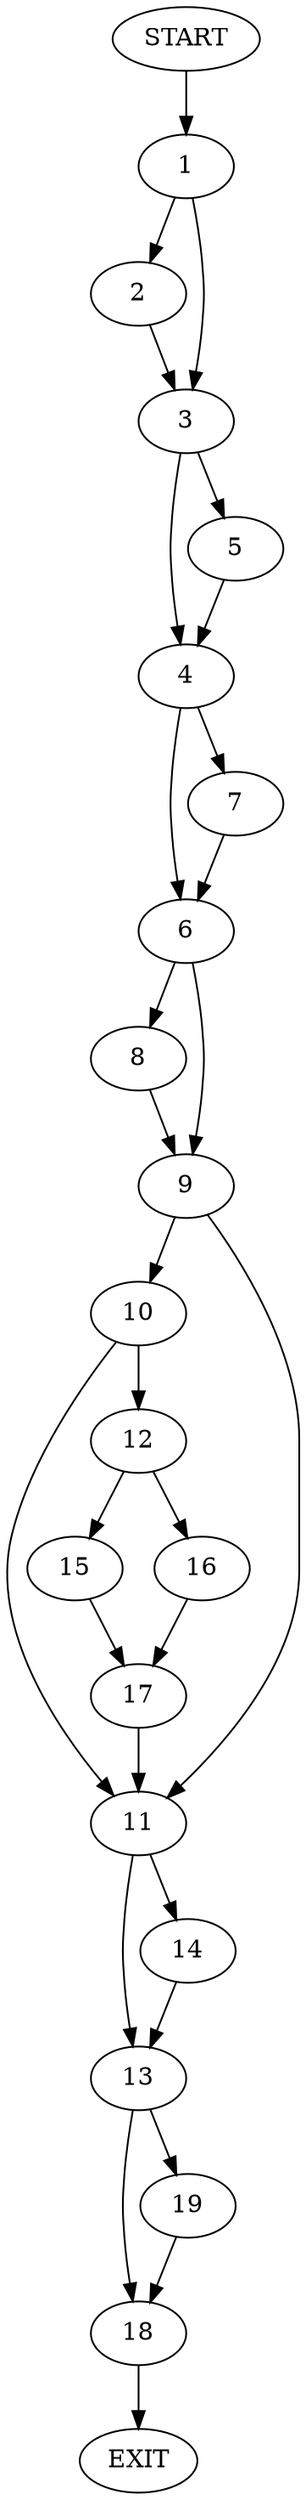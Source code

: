 digraph {
0 [label="START"]
20 [label="EXIT"]
0 -> 1
1 -> 2
1 -> 3
2 -> 3
3 -> 4
3 -> 5
5 -> 4
4 -> 6
4 -> 7
6 -> 8
6 -> 9
7 -> 6
9 -> 10
9 -> 11
8 -> 9
10 -> 12
10 -> 11
11 -> 13
11 -> 14
12 -> 15
12 -> 16
15 -> 17
16 -> 17
17 -> 11
14 -> 13
13 -> 18
13 -> 19
19 -> 18
18 -> 20
}
